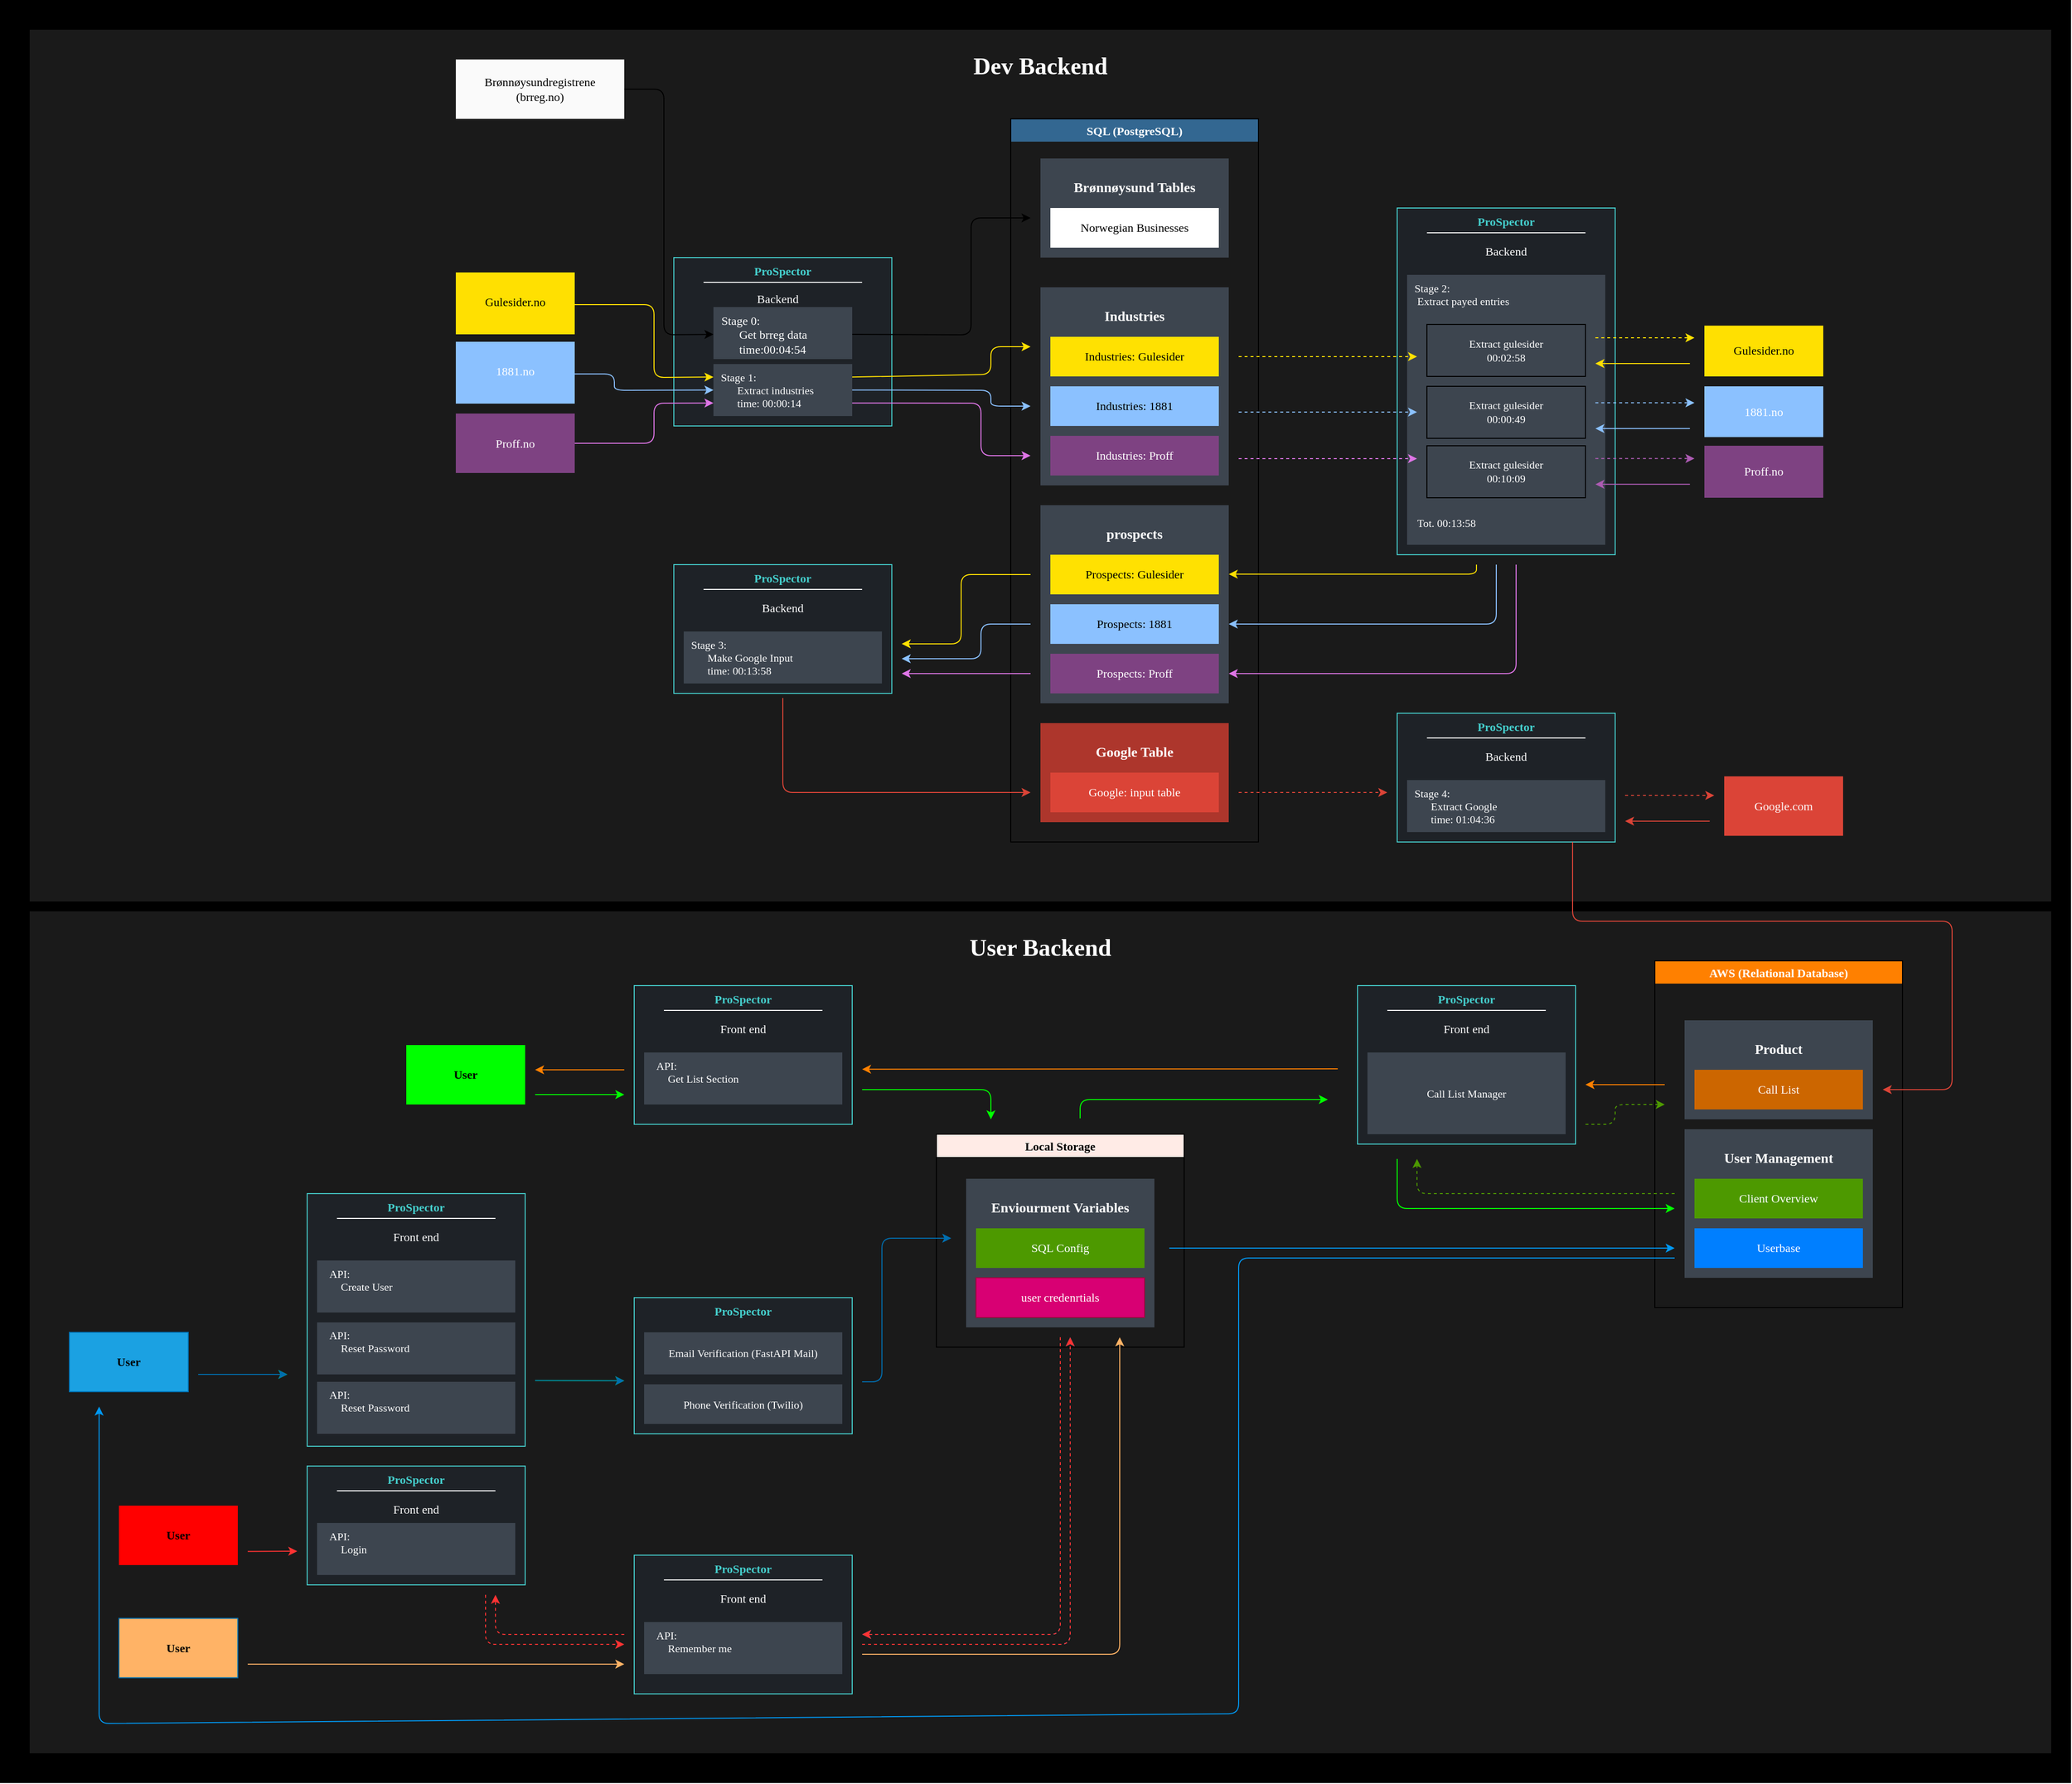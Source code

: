 <mxfile>
    <diagram id="fPVhCgUPwkcJ8RrVNHGj" name="Page-1">
        <mxGraphModel dx="3622" dy="1368" grid="1" gridSize="10" guides="1" tooltips="1" connect="1" arrows="1" fold="1" page="1" pageScale="1" pageWidth="850" pageHeight="1100" math="0" shadow="0">
            <root>
                <mxCell id="0"/>
                <mxCell id="1" parent="0"/>
                <mxCell id="554" value="" style="rounded=0;whiteSpace=wrap;html=1;fillColor=#000000;strokeColor=none;" vertex="1" parent="1">
                    <mxGeometry x="-340" y="1920" width="2090" height="1800" as="geometry"/>
                </mxCell>
                <mxCell id="461" value="&lt;h1&gt;&lt;span style=&quot;font-family: &amp;#34;verdana&amp;#34;&quot;&gt;User Backend&lt;/span&gt;&lt;/h1&gt;" style="rounded=0;whiteSpace=wrap;html=1;fillColor=#1A1A1A;fontColor=#ffffff;strokeColor=none;shadow=0;glass=0;sketch=0;verticalAlign=top;" parent="1" vertex="1">
                    <mxGeometry x="-310" y="2840" width="2040" height="850" as="geometry"/>
                </mxCell>
                <mxCell id="322" value="&lt;h1&gt;&lt;span style=&quot;font-family: &amp;#34;verdana&amp;#34;&quot;&gt;Dev Backend&lt;/span&gt;&lt;/h1&gt;" style="rounded=0;whiteSpace=wrap;html=1;fillColor=#1A1A1A;fontColor=#ffffff;strokeColor=none;shadow=0;glass=0;sketch=0;verticalAlign=top;" parent="1" vertex="1">
                    <mxGeometry x="-310" y="1950" width="2040" height="880" as="geometry"/>
                </mxCell>
                <mxCell id="317" value="&lt;font face=&quot;Verdana&quot;&gt;Gulesider.no&lt;/font&gt;" style="rounded=0;whiteSpace=wrap;html=1;fillColor=#FFE001;strokeColor=none;shadow=0;fontColor=#000000;" parent="1" vertex="1">
                    <mxGeometry x="120" y="2197.5" width="120" height="60" as="geometry"/>
                </mxCell>
                <mxCell id="318" value="&lt;span style=&quot;font-family: &amp;#34;verdana&amp;#34;&quot;&gt;1881.no&lt;br&gt;&lt;/span&gt;" style="rounded=0;whiteSpace=wrap;html=1;fillColor=#8BC1FF;strokeColor=none;shadow=0;fontColor=#ffffff;gradientColor=none;" parent="1" vertex="1">
                    <mxGeometry x="120" y="2267.5" width="120" height="60" as="geometry"/>
                </mxCell>
                <mxCell id="319" value="&lt;span style=&quot;font-family: &amp;#34;verdana&amp;#34;&quot;&gt;Proff.no&lt;/span&gt;" style="rounded=0;whiteSpace=wrap;html=1;fillColor=#7E4282;fontColor=#ffffff;strokeColor=none;shadow=0;" parent="1" vertex="1">
                    <mxGeometry x="120" y="2337.5" width="120" height="60" as="geometry"/>
                </mxCell>
                <mxCell id="320" value="&lt;span style=&quot;font-family: &amp;#34;verdana&amp;#34;&quot;&gt;Google.com&lt;/span&gt;" style="rounded=0;whiteSpace=wrap;html=1;fillColor=#DB4437;fontColor=#ffffff;strokeColor=none;shadow=0;glass=0;sketch=0;" parent="1" vertex="1">
                    <mxGeometry x="1400" y="2703.75" width="120" height="60" as="geometry"/>
                </mxCell>
                <mxCell id="321" value="&lt;font face=&quot;verdana&quot; color=&quot;#000000&quot;&gt;Brønnøysundregistrene&lt;br&gt;(brreg.no)&lt;br&gt;&lt;/font&gt;" style="rounded=0;whiteSpace=wrap;html=1;fillColor=#FAFAFA;fontColor=#ffffff;strokeColor=none;shadow=0;" parent="1" vertex="1">
                    <mxGeometry x="120" y="1980" width="170" height="60" as="geometry"/>
                </mxCell>
                <mxCell id="323" value="&lt;font color=&quot;#45cecc&quot; face=&quot;Verdana&quot;&gt;&lt;b&gt;ProSpector&lt;/b&gt;&lt;/font&gt;" style="rounded=0;whiteSpace=wrap;html=1;fillColor=#1e2227;fontColor=#ffffff;strokeColor=#45CECC;shadow=0;verticalAlign=top;" parent="1" vertex="1">
                    <mxGeometry x="340" y="2180" width="220" height="170" as="geometry"/>
                </mxCell>
                <mxCell id="324" value="SQL (PostgreSQL)" style="swimlane;rounded=0;shadow=0;glass=0;sketch=0;fontFamily=Verdana;fontColor=#FFFFFF;strokeColor=default;fillColor=#336791;gradientColor=none;gradientDirection=east;startSize=23;swimlaneFillColor=none;swimlaneLine=0;" parent="1" vertex="1">
                    <mxGeometry x="680" y="2040" width="250" height="730" as="geometry">
                        <mxRectangle x="560" y="70" width="150" height="23" as="alternateBounds"/>
                    </mxGeometry>
                </mxCell>
                <mxCell id="337" value="&lt;h3&gt;&lt;b&gt;&lt;font face=&quot;Verdana&quot; color=&quot;#ffffff&quot;&gt;Brønnøysund Tables&lt;/font&gt;&lt;/b&gt;&lt;/h3&gt;" style="rounded=0;whiteSpace=wrap;html=1;fillColor=#3D454F;strokeColor=none;shadow=0;fontColor=#000000;verticalAlign=top;" parent="324" vertex="1">
                    <mxGeometry x="30" y="40" width="190" height="100" as="geometry"/>
                </mxCell>
                <mxCell id="338" value="&lt;font face=&quot;verdana&quot;&gt;Norwegian Businesses&lt;/font&gt;" style="rounded=0;whiteSpace=wrap;html=1;fillColor=#FFFFFF;strokeColor=none;shadow=0;fontColor=#000000;horizontal=1;verticalAlign=middle;" parent="324" vertex="1">
                    <mxGeometry x="40" y="90" width="170" height="40" as="geometry"/>
                </mxCell>
                <mxCell id="380" value="&lt;h3&gt;&lt;b&gt;&lt;font face=&quot;Verdana&quot; color=&quot;#ffffff&quot;&gt;Industries&lt;/font&gt;&lt;/b&gt;&lt;/h3&gt;" style="rounded=0;whiteSpace=wrap;html=1;fillColor=#3D454F;strokeColor=none;shadow=0;fontColor=#000000;verticalAlign=top;" parent="324" vertex="1">
                    <mxGeometry x="30" y="170" width="190" height="200" as="geometry"/>
                </mxCell>
                <mxCell id="382" value="&lt;span style=&quot;font-family: &amp;#34;verdana&amp;#34;&quot;&gt;Industries:&amp;nbsp;&lt;/span&gt;&lt;span style=&quot;font-family: &amp;#34;verdana&amp;#34;&quot;&gt;Gulesider&lt;/span&gt;" style="rounded=0;whiteSpace=wrap;html=1;fillColor=#FFE101;strokeColor=none;shadow=0;fontColor=#000000;horizontal=1;verticalAlign=middle;" parent="324" vertex="1">
                    <mxGeometry x="40" y="220" width="170" height="40" as="geometry"/>
                </mxCell>
                <mxCell id="383" value="&lt;font color=&quot;#000000&quot;&gt;&lt;span style=&quot;font-family: &amp;#34;verdana&amp;#34;&quot;&gt;Industries:&amp;nbsp;&lt;/span&gt;&lt;font face=&quot;verdana&quot;&gt;1881&lt;/font&gt;&lt;/font&gt;" style="rounded=0;whiteSpace=wrap;html=1;fillColor=#8BC1FF;strokeColor=none;shadow=0;fontColor=#FFFFFF;horizontal=1;verticalAlign=middle;" parent="324" vertex="1">
                    <mxGeometry x="40" y="270" width="170" height="40" as="geometry"/>
                </mxCell>
                <mxCell id="384" value="&lt;span style=&quot;font-family: &amp;quot;verdana&amp;quot;&quot;&gt;Industries:&amp;nbsp;&lt;/span&gt;&lt;font face=&quot;verdana&quot;&gt;Proff&lt;/font&gt;" style="rounded=0;whiteSpace=wrap;html=1;fillColor=#7E4282;strokeColor=none;shadow=0;fontColor=#FFFFFF;horizontal=1;verticalAlign=middle;gradientColor=none;" parent="324" vertex="1">
                    <mxGeometry x="40" y="320" width="170" height="40" as="geometry"/>
                </mxCell>
                <mxCell id="385" value="&lt;h3&gt;&lt;font color=&quot;#ffffff&quot; face=&quot;Verdana&quot;&gt;prospects&lt;/font&gt;&lt;/h3&gt;" style="rounded=0;whiteSpace=wrap;html=1;fillColor=#3D454F;strokeColor=none;shadow=0;fontColor=#000000;verticalAlign=top;" parent="324" vertex="1">
                    <mxGeometry x="30" y="390" width="190" height="200" as="geometry"/>
                </mxCell>
                <mxCell id="386" value="&lt;span style=&quot;font-family: &amp;#34;verdana&amp;#34;&quot;&gt;Prospects: Gulesider&lt;/span&gt;" style="rounded=0;whiteSpace=wrap;html=1;fillColor=#FFE101;strokeColor=none;shadow=0;fontColor=#000000;horizontal=1;verticalAlign=middle;" parent="324" vertex="1">
                    <mxGeometry x="40" y="440" width="170" height="40" as="geometry"/>
                </mxCell>
                <mxCell id="387" value="&lt;span style=&quot;color: rgb(0 , 0 , 0) ; font-family: &amp;#34;verdana&amp;#34;&quot;&gt;Prospects: 1881&lt;/span&gt;" style="rounded=0;whiteSpace=wrap;html=1;fillColor=#8BC1FF;strokeColor=none;shadow=0;fontColor=#FFFFFF;horizontal=1;verticalAlign=middle;" parent="324" vertex="1">
                    <mxGeometry x="40" y="490" width="170" height="40" as="geometry"/>
                </mxCell>
                <mxCell id="388" value="&lt;span style=&quot;font-family: &amp;#34;verdana&amp;#34;&quot;&gt;Prospects: Proff&lt;/span&gt;" style="rounded=0;whiteSpace=wrap;html=1;fillColor=#7E4282;strokeColor=none;shadow=0;fontColor=#FFFFFF;horizontal=1;verticalAlign=middle;gradientColor=none;" parent="324" vertex="1">
                    <mxGeometry x="40" y="540" width="170" height="40" as="geometry"/>
                </mxCell>
                <mxCell id="402" value="&lt;h3&gt;&lt;b&gt;&lt;font face=&quot;Verdana&quot; color=&quot;#ffffff&quot;&gt;Google Table&lt;/font&gt;&lt;/b&gt;&lt;/h3&gt;" style="rounded=0;whiteSpace=wrap;html=1;fillColor=#AD362C;strokeColor=none;shadow=0;fontColor=#000000;verticalAlign=top;" parent="324" vertex="1">
                    <mxGeometry x="30" y="610" width="190" height="100" as="geometry"/>
                </mxCell>
                <mxCell id="404" value="&lt;font face=&quot;verdana&quot;&gt;Google: input table&lt;/font&gt;" style="rounded=0;whiteSpace=wrap;html=1;fillColor=#DB4437;strokeColor=none;shadow=0;fontColor=#FFFFFF;horizontal=1;verticalAlign=middle;" parent="324" vertex="1">
                    <mxGeometry x="40" y="660" width="170" height="40" as="geometry"/>
                </mxCell>
                <mxCell id="407" value="" style="edgeStyle=elbowEdgeStyle;elbow=horizontal;endArrow=classic;html=1;labelBorderColor=default;fontFamily=Verdana;fontSize=12;fontColor=#FFFFFF;strokeColor=#FFE001;" parent="324" edge="1">
                    <mxGeometry width="50" height="50" relative="1" as="geometry">
                        <mxPoint x="20" y="460" as="sourcePoint"/>
                        <mxPoint x="-110" y="530" as="targetPoint"/>
                        <Array as="points">
                            <mxPoint x="-50" y="530"/>
                            <mxPoint x="130" y="450"/>
                            <mxPoint x="100" y="510"/>
                        </Array>
                    </mxGeometry>
                </mxCell>
                <mxCell id="339" style="edgeStyle=none;html=1;fontFamily=Verdana;fontColor=#45CECC;strokeColor=#DB4437;" parent="1" edge="1">
                    <mxGeometry relative="1" as="geometry">
                        <mxPoint x="450" y="2640" as="sourcePoint"/>
                        <mxPoint x="700" y="2720" as="targetPoint"/>
                        <Array as="points">
                            <mxPoint x="450" y="2620"/>
                            <mxPoint x="450" y="2720"/>
                        </Array>
                    </mxGeometry>
                </mxCell>
                <mxCell id="341" value="&lt;font face=&quot;Verdana&quot;&gt;Backend&lt;/font&gt;" style="rounded=0;whiteSpace=wrap;html=1;fillColor=#1e2227;fontColor=#ffffff;strokeColor=none;shadow=0;verticalAlign=top;" parent="1" vertex="1">
                    <mxGeometry x="410" y="2207.5" width="70" height="30" as="geometry"/>
                </mxCell>
                <mxCell id="342" value="" style="rounded=0;whiteSpace=wrap;html=1;fillColor=#1e2227;fontColor=#ffffff;strokeColor=#FFFFFF;shadow=0;verticalAlign=top;" parent="1" vertex="1">
                    <mxGeometry x="350" y="2440" width="200" as="geometry"/>
                </mxCell>
                <mxCell id="343" value="" style="line;strokeWidth=1;html=1;rounded=0;shadow=0;glass=0;labelBackgroundColor=#CCE5FF;labelBorderColor=default;sketch=0;fontFamily=Verdana;fontColor=#FFFFFF;fillColor=#45CECC;gradientColor=none;gradientDirection=east;strokeColor=#FFFFFF;spacingTop=7;" parent="1" vertex="1">
                    <mxGeometry x="370" y="2200" width="160" height="10" as="geometry"/>
                </mxCell>
                <mxCell id="344" value="&lt;font face=&quot;Verdana&quot; style=&quot;font-size: 11px&quot;&gt;&amp;nbsp; Stage 1: &lt;br&gt;&lt;span style=&quot;white-space: pre&quot;&gt;&#9;&lt;/span&gt;Extract industries&lt;br&gt;&lt;span style=&quot;white-space: pre&quot;&gt;&#9;&lt;/span&gt;time: 00:00:14&lt;br&gt;&lt;/font&gt;" style="rounded=0;whiteSpace=wrap;html=1;fillColor=#3D454F;fontColor=#ffffff;strokeColor=none;shadow=0;verticalAlign=top;align=left;fontSize=11;" parent="1" vertex="1">
                    <mxGeometry x="380" y="2287.5" width="140" height="52.5" as="geometry"/>
                </mxCell>
                <mxCell id="345" style="edgeStyle=none;html=1;fontFamily=Verdana;fontColor=#45CECC;strokeColor=#FFE001;entryX=0;entryY=0.25;entryDx=0;entryDy=0;exitX=1;exitY=0.5;exitDx=0;exitDy=0;" parent="1" source="317" target="344" edge="1">
                    <mxGeometry relative="1" as="geometry">
                        <Array as="points">
                            <mxPoint x="320" y="2227.5"/>
                            <mxPoint x="320" y="2301"/>
                        </Array>
                        <mxPoint x="260" y="2206.5" as="sourcePoint"/>
                        <mxPoint x="370" y="2307.5" as="targetPoint"/>
                    </mxGeometry>
                </mxCell>
                <mxCell id="346" style="edgeStyle=none;html=1;fontFamily=Verdana;fontColor=#45CECC;strokeColor=#FFE001;exitX=1;exitY=0.25;exitDx=0;exitDy=0;" parent="1" source="344" edge="1">
                    <mxGeometry relative="1" as="geometry">
                        <mxPoint x="571.1" y="2169.64" as="sourcePoint"/>
                        <mxPoint x="700" y="2270" as="targetPoint"/>
                        <Array as="points">
                            <mxPoint x="660" y="2298"/>
                            <mxPoint x="660" y="2270"/>
                        </Array>
                    </mxGeometry>
                </mxCell>
                <mxCell id="347" style="edgeStyle=none;html=1;fontFamily=Verdana;fontColor=#45CECC;strokeColor=#DE75E6;exitX=1;exitY=0.75;exitDx=0;exitDy=0;" parent="1" source="344" edge="1">
                    <mxGeometry relative="1" as="geometry">
                        <mxPoint x="560" y="2220" as="sourcePoint"/>
                        <mxPoint x="700" y="2380" as="targetPoint"/>
                        <Array as="points">
                            <mxPoint x="650" y="2327"/>
                            <mxPoint x="650" y="2380"/>
                        </Array>
                    </mxGeometry>
                </mxCell>
                <mxCell id="348" style="edgeStyle=none;html=1;fontFamily=Verdana;fontColor=#45CECC;strokeColor=#8BC1FF;exitX=1;exitY=0.5;exitDx=0;exitDy=0;" parent="1" source="344" edge="1">
                    <mxGeometry relative="1" as="geometry">
                        <mxPoint x="560.0" y="2210" as="sourcePoint"/>
                        <mxPoint x="700" y="2330" as="targetPoint"/>
                        <Array as="points">
                            <mxPoint x="660" y="2314"/>
                            <mxPoint x="660" y="2330"/>
                        </Array>
                    </mxGeometry>
                </mxCell>
                <mxCell id="349" style="edgeStyle=none;html=1;fontFamily=Verdana;fontColor=#45CECC;strokeColor=#8BC1FF;entryX=0;entryY=0.5;entryDx=0;entryDy=0;exitX=1;exitY=0.5;exitDx=0;exitDy=0;" parent="1" source="318" target="344" edge="1">
                    <mxGeometry relative="1" as="geometry">
                        <Array as="points">
                            <mxPoint x="280" y="2297.5"/>
                            <mxPoint x="280" y="2314"/>
                        </Array>
                        <mxPoint x="240" y="2412.5" as="sourcePoint"/>
                        <mxPoint x="360" y="2307.5" as="targetPoint"/>
                    </mxGeometry>
                </mxCell>
                <mxCell id="350" style="edgeStyle=none;html=1;entryX=0;entryY=0.75;entryDx=0;entryDy=0;fontFamily=Verdana;fontColor=#45CECC;strokeColor=#DE75E6;exitX=1;exitY=0.5;exitDx=0;exitDy=0;" parent="1" source="319" target="344" edge="1">
                    <mxGeometry relative="1" as="geometry">
                        <Array as="points">
                            <mxPoint x="320" y="2367.5"/>
                            <mxPoint x="320" y="2327"/>
                        </Array>
                        <mxPoint x="240" y="2477.5" as="sourcePoint"/>
                        <mxPoint x="337.14" y="2378.68" as="targetPoint"/>
                    </mxGeometry>
                </mxCell>
                <mxCell id="351" value="&lt;font color=&quot;#45cecc&quot; face=&quot;Verdana&quot;&gt;&lt;b&gt;ProSpector&lt;/b&gt;&lt;/font&gt;" style="rounded=0;whiteSpace=wrap;html=1;fillColor=#1e2227;fontColor=#ffffff;strokeColor=#45CECC;shadow=0;verticalAlign=top;" parent="1" vertex="1">
                    <mxGeometry x="1070" y="2130" width="220" height="350" as="geometry"/>
                </mxCell>
                <mxCell id="352" value="&lt;font face=&quot;Verdana&quot;&gt;Backend&lt;/font&gt;" style="rounded=0;whiteSpace=wrap;html=1;fillColor=#1e2227;fontColor=#ffffff;strokeColor=none;shadow=0;verticalAlign=top;" parent="1" vertex="1">
                    <mxGeometry x="1080" y="2160" width="200" height="80" as="geometry"/>
                </mxCell>
                <mxCell id="353" value="" style="rounded=0;whiteSpace=wrap;html=1;fillColor=#1e2227;fontColor=#ffffff;strokeColor=#FFFFFF;shadow=0;verticalAlign=top;" parent="1" vertex="1">
                    <mxGeometry x="1080" y="2440" width="200" as="geometry"/>
                </mxCell>
                <mxCell id="354" value="&lt;font face=&quot;Verdana&quot;&gt;&amp;nbsp; Stage 2: &lt;br&gt;&amp;nbsp; &amp;nbsp;Extract payed entries&lt;br&gt;&lt;br&gt;&lt;br&gt;&lt;br&gt;&lt;br&gt;&lt;br&gt;&lt;br&gt;&lt;br&gt;&lt;br&gt;&lt;br&gt;&lt;br&gt;&lt;br&gt;&lt;br&gt;&lt;br&gt;&lt;br&gt;&lt;br&gt;&lt;br&gt;&amp;nbsp; &amp;nbsp;Tot. 00:13:58&lt;br&gt;&lt;/font&gt;" style="rounded=0;whiteSpace=wrap;html=1;fillColor=#3D454F;fontColor=#ffffff;strokeColor=none;shadow=0;verticalAlign=top;align=left;fontSize=11;" parent="1" vertex="1">
                    <mxGeometry x="1080" y="2197.5" width="200" height="272.5" as="geometry"/>
                </mxCell>
                <mxCell id="355" style="edgeStyle=none;html=1;entryX=0;entryY=0.5;entryDx=0;entryDy=0;fontFamily=Verdana;fontColor=#45CECC;strokeColor=default;" parent="1" edge="1">
                    <mxGeometry relative="1" as="geometry">
                        <Array as="points">
                            <mxPoint x="330" y="2010"/>
                            <mxPoint x="330" y="2258"/>
                        </Array>
                        <mxPoint x="290" y="2010" as="sourcePoint"/>
                        <mxPoint x="380" y="2257.5" as="targetPoint"/>
                    </mxGeometry>
                </mxCell>
                <mxCell id="356" style="edgeStyle=none;html=1;fontFamily=Verdana;fontColor=#45CECC;strokeColor=default;exitX=1;exitY=0.5;exitDx=0;exitDy=0;" parent="1" edge="1">
                    <mxGeometry relative="1" as="geometry">
                        <mxPoint x="700.0" y="2140" as="targetPoint"/>
                        <Array as="points">
                            <mxPoint x="640" y="2258"/>
                            <mxPoint x="640" y="2140"/>
                        </Array>
                        <mxPoint x="520" y="2257.5" as="sourcePoint"/>
                    </mxGeometry>
                </mxCell>
                <mxCell id="357" value="" style="line;strokeWidth=1;html=1;rounded=0;shadow=0;glass=0;labelBackgroundColor=#CCE5FF;labelBorderColor=default;sketch=0;fontFamily=Verdana;fontColor=#FFFFFF;fillColor=#45CECC;gradientColor=none;gradientDirection=east;strokeColor=#FFFFFF;spacingTop=7;" parent="1" vertex="1">
                    <mxGeometry x="1100" y="2150" width="160" height="10" as="geometry"/>
                </mxCell>
                <mxCell id="358" style="edgeStyle=none;html=1;labelBorderColor=default;fontFamily=Verdana;fontSize=11;fontColor=#FFFFFF;strokeColor=#FFE001;dashed=1;" parent="1" edge="1">
                    <mxGeometry relative="1" as="geometry">
                        <mxPoint x="910" y="2280" as="sourcePoint"/>
                        <Array as="points"/>
                        <mxPoint x="1090" y="2280" as="targetPoint"/>
                    </mxGeometry>
                </mxCell>
                <mxCell id="359" style="edgeStyle=none;html=1;labelBorderColor=default;fontFamily=Verdana;fontSize=11;fontColor=#FFFFFF;strokeColor=#8BC1FF;dashed=1;" parent="1" edge="1">
                    <mxGeometry relative="1" as="geometry">
                        <mxPoint x="910" y="2336" as="sourcePoint"/>
                        <mxPoint x="1090" y="2336" as="targetPoint"/>
                        <Array as="points"/>
                    </mxGeometry>
                </mxCell>
                <mxCell id="360" style="edgeStyle=none;html=1;labelBorderColor=default;fontFamily=Verdana;fontSize=11;fontColor=#FFFFFF;strokeColor=#DE75E6;dashed=1;" parent="1" edge="1">
                    <mxGeometry relative="1" as="geometry">
                        <mxPoint x="910" y="2383" as="sourcePoint"/>
                        <mxPoint x="1090" y="2383" as="targetPoint"/>
                        <Array as="points">
                            <mxPoint x="1020" y="2383"/>
                        </Array>
                    </mxGeometry>
                </mxCell>
                <mxCell id="362" style="edgeStyle=none;html=1;labelBorderColor=default;fontFamily=Verdana;fontSize=11;fontColor=#FFFFFF;strokeColor=#FFE001;dashed=1;" parent="1" edge="1">
                    <mxGeometry relative="1" as="geometry">
                        <mxPoint x="1270" y="2261" as="sourcePoint"/>
                        <mxPoint x="1370" y="2261" as="targetPoint"/>
                        <Array as="points"/>
                    </mxGeometry>
                </mxCell>
                <mxCell id="363" value="&lt;font face=&quot;Verdana&quot; style=&quot;font-size: 11px&quot;&gt;Extract gulesider&lt;br&gt;00:02:58&lt;br&gt;&lt;/font&gt;" style="rounded=0;whiteSpace=wrap;html=1;fillColor=none;fontColor=#ffffff;strokeColor=default;shadow=0;verticalAlign=middle;align=center;fontSize=11;" parent="1" vertex="1">
                    <mxGeometry x="1100" y="2247.5" width="160" height="52.5" as="geometry"/>
                </mxCell>
                <mxCell id="366" value="&lt;font face=&quot;Verdana&quot; style=&quot;font-size: 11px&quot;&gt;Extract gulesider&lt;br&gt;00:10:09&lt;br&gt;&lt;/font&gt;" style="rounded=0;whiteSpace=wrap;html=1;fillColor=none;fontColor=#ffffff;strokeColor=default;shadow=0;verticalAlign=middle;align=center;fontSize=11;" parent="1" vertex="1">
                    <mxGeometry x="1100" y="2370" width="160" height="52.5" as="geometry"/>
                </mxCell>
                <mxCell id="367" value="&lt;font face=&quot;Verdana&quot; style=&quot;font-size: 11px&quot;&gt;Extract gulesider&lt;br&gt;00:00:49&lt;br&gt;&lt;/font&gt;" style="rounded=0;whiteSpace=wrap;html=1;fillColor=none;fontColor=#ffffff;strokeColor=default;shadow=0;verticalAlign=middle;align=center;fontSize=11;" parent="1" vertex="1">
                    <mxGeometry x="1100" y="2310" width="160" height="52.5" as="geometry"/>
                </mxCell>
                <mxCell id="368" value="&lt;font face=&quot;Verdana&quot;&gt;Gulesider.no&lt;/font&gt;" style="rounded=0;whiteSpace=wrap;html=1;fillColor=#FFE001;strokeColor=none;shadow=0;fontColor=#000000;" parent="1" vertex="1">
                    <mxGeometry x="120" y="2195" width="120" height="60" as="geometry"/>
                </mxCell>
                <mxCell id="369" value="&lt;span style=&quot;font-family: &amp;#34;verdana&amp;#34;&quot;&gt;1881.no&lt;br&gt;&lt;/span&gt;" style="rounded=0;whiteSpace=wrap;html=1;fillColor=#8BC1FF;strokeColor=none;shadow=0;fontColor=#ffffff;gradientColor=none;" parent="1" vertex="1">
                    <mxGeometry x="120" y="2265" width="120" height="60" as="geometry"/>
                </mxCell>
                <mxCell id="370" value="&lt;span style=&quot;font-family: &amp;#34;verdana&amp;#34;&quot;&gt;Proff.no&lt;/span&gt;" style="rounded=0;whiteSpace=wrap;html=1;fillColor=#7E4282;fontColor=#ffffff;strokeColor=none;shadow=0;" parent="1" vertex="1">
                    <mxGeometry x="1380" y="2370" width="120" height="52.5" as="geometry"/>
                </mxCell>
                <mxCell id="371" style="edgeStyle=none;html=1;labelBorderColor=default;fontFamily=Verdana;fontSize=11;fontColor=#FFFFFF;strokeColor=#FFE001;" parent="1" edge="1">
                    <mxGeometry relative="1" as="geometry">
                        <mxPoint x="1320" y="2287.0" as="sourcePoint"/>
                        <mxPoint x="1270" y="2287.0" as="targetPoint"/>
                        <Array as="points">
                            <mxPoint x="1370" y="2287"/>
                            <mxPoint x="1320" y="2287"/>
                        </Array>
                    </mxGeometry>
                </mxCell>
                <mxCell id="372" value="&lt;font face=&quot;Verdana&quot;&gt;Gulesider.no&lt;/font&gt;" style="rounded=0;whiteSpace=wrap;html=1;fillColor=#FFE001;strokeColor=none;shadow=0;fontColor=#000000;" parent="1" vertex="1">
                    <mxGeometry x="1380" y="2248.75" width="120" height="51.25" as="geometry"/>
                </mxCell>
                <mxCell id="373" value="&lt;span style=&quot;font-family: &amp;#34;verdana&amp;#34;&quot;&gt;1881.no&lt;br&gt;&lt;/span&gt;" style="rounded=0;whiteSpace=wrap;html=1;fillColor=#8BC1FF;strokeColor=none;shadow=0;fontColor=#ffffff;gradientColor=none;" parent="1" vertex="1">
                    <mxGeometry x="1380" y="2310" width="120" height="51.25" as="geometry"/>
                </mxCell>
                <mxCell id="374" style="edgeStyle=none;html=1;labelBorderColor=default;fontFamily=Verdana;fontSize=11;fontColor=#FFFFFF;strokeColor=#8BC1FF;dashed=1;" parent="1" edge="1">
                    <mxGeometry relative="1" as="geometry">
                        <mxPoint x="1270" y="2326.66" as="sourcePoint"/>
                        <mxPoint x="1370" y="2326.66" as="targetPoint"/>
                        <Array as="points"/>
                    </mxGeometry>
                </mxCell>
                <mxCell id="375" style="edgeStyle=none;html=1;labelBorderColor=default;fontFamily=Verdana;fontSize=11;fontColor=#FFFFFF;strokeColor=#8BC1FF;" parent="1" edge="1">
                    <mxGeometry relative="1" as="geometry">
                        <mxPoint x="1320" y="2352.66" as="sourcePoint"/>
                        <mxPoint x="1270" y="2352.66" as="targetPoint"/>
                        <Array as="points">
                            <mxPoint x="1370" y="2352.66"/>
                            <mxPoint x="1320" y="2352.66"/>
                        </Array>
                    </mxGeometry>
                </mxCell>
                <mxCell id="376" style="edgeStyle=none;html=1;labelBorderColor=default;fontFamily=Verdana;fontSize=11;fontColor=#FFFFFF;strokeColor=#AD5BB3;dashed=1;" parent="1" edge="1">
                    <mxGeometry relative="1" as="geometry">
                        <mxPoint x="1270" y="2382.91" as="sourcePoint"/>
                        <mxPoint x="1370" y="2382.91" as="targetPoint"/>
                        <Array as="points"/>
                    </mxGeometry>
                </mxCell>
                <mxCell id="377" style="edgeStyle=none;html=1;labelBorderColor=default;fontFamily=Verdana;fontSize=11;fontColor=#FFFFFF;strokeColor=#AD5BB3;" parent="1" edge="1">
                    <mxGeometry relative="1" as="geometry">
                        <mxPoint x="1320" y="2408.91" as="sourcePoint"/>
                        <mxPoint x="1270" y="2408.91" as="targetPoint"/>
                        <Array as="points">
                            <mxPoint x="1370" y="2408.91"/>
                            <mxPoint x="1320" y="2408.91"/>
                        </Array>
                    </mxGeometry>
                </mxCell>
                <mxCell id="378" value="&lt;font face=&quot;Verdana&quot; style=&quot;font-size: 12px&quot;&gt;&lt;span style=&quot;font-size: 12px&quot;&gt;&amp;nbsp; Stage 0: &lt;/span&gt;&lt;br&gt;&lt;span style=&quot;font-size: 11px&quot;&gt;&#9;&lt;/span&gt;&lt;span style=&quot;font-size: 12px&quot;&gt;&lt;span style=&quot;white-space: pre&quot;&gt;&#9;&lt;/span&gt;Get brreg data&lt;/span&gt;&lt;br&gt;&#9;&lt;font style=&quot;font-size: 12px&quot;&gt;&lt;span style=&quot;white-space: pre&quot;&gt;&#9;&lt;/span&gt;time:00:04:54&lt;/font&gt;&lt;/font&gt;&lt;font face=&quot;Verdana&quot; style=&quot;font-size: 12px&quot;&gt;&lt;font style=&quot;font-size: 12px&quot;&gt;&lt;br&gt;&lt;/font&gt;&lt;span style=&quot;font-size: 13px&quot;&gt;&amp;nbsp;&lt;/span&gt;&lt;br&gt;&lt;/font&gt;" style="rounded=0;whiteSpace=wrap;html=1;fillColor=#3D454F;fontColor=#ffffff;strokeColor=none;shadow=0;verticalAlign=top;align=left;fontSize=11;" parent="1" vertex="1">
                    <mxGeometry x="380" y="2230" width="140" height="52.5" as="geometry"/>
                </mxCell>
                <mxCell id="389" value="" style="edgeStyle=elbowEdgeStyle;elbow=horizontal;endArrow=classic;html=1;labelBorderColor=default;fontFamily=Verdana;fontSize=12;fontColor=#FFFFFF;strokeColor=#FFE001;" parent="1" edge="1">
                    <mxGeometry width="50" height="50" relative="1" as="geometry">
                        <mxPoint x="1150" y="2490" as="sourcePoint"/>
                        <mxPoint x="900" y="2499.65" as="targetPoint"/>
                        <Array as="points">
                            <mxPoint x="1150" y="2419.65"/>
                            <mxPoint x="1140" y="2419.65"/>
                            <mxPoint x="1110" y="2479.65"/>
                        </Array>
                    </mxGeometry>
                </mxCell>
                <mxCell id="391" value="" style="edgeStyle=elbowEdgeStyle;elbow=horizontal;endArrow=classic;html=1;labelBorderColor=default;fontFamily=Verdana;fontSize=12;fontColor=#FFFFFF;strokeColor=#DE75E6;" parent="1" edge="1">
                    <mxGeometry width="50" height="50" relative="1" as="geometry">
                        <mxPoint x="1190" y="2490" as="sourcePoint"/>
                        <mxPoint x="900.0" y="2600" as="targetPoint"/>
                        <Array as="points">
                            <mxPoint x="1190" y="2419.65"/>
                            <mxPoint x="1180" y="2409.65"/>
                            <mxPoint x="1190" y="2549.65"/>
                        </Array>
                    </mxGeometry>
                </mxCell>
                <mxCell id="392" value="" style="edgeStyle=elbowEdgeStyle;elbow=horizontal;endArrow=classic;html=1;labelBorderColor=default;fontFamily=Verdana;fontSize=12;fontColor=#FFFFFF;strokeColor=#8BC1FF;fillColor=#1ba1e2;" parent="1" edge="1">
                    <mxGeometry width="50" height="50" relative="1" as="geometry">
                        <mxPoint x="1170" y="2490" as="sourcePoint"/>
                        <mxPoint x="900.0" y="2550" as="targetPoint"/>
                        <Array as="points">
                            <mxPoint x="1170" y="2419.65"/>
                            <mxPoint x="1160" y="2429.65"/>
                            <mxPoint x="1150" y="2539.65"/>
                        </Array>
                    </mxGeometry>
                </mxCell>
                <mxCell id="394" value="&lt;font color=&quot;#45cecc&quot; face=&quot;Verdana&quot;&gt;&lt;b&gt;ProSpector&lt;/b&gt;&lt;/font&gt;" style="rounded=0;whiteSpace=wrap;html=1;fillColor=#1e2227;fontColor=#ffffff;strokeColor=#45CECC;shadow=0;verticalAlign=top;" parent="1" vertex="1">
                    <mxGeometry x="340" y="2490" width="220" height="130" as="geometry"/>
                </mxCell>
                <mxCell id="395" value="&lt;font face=&quot;Verdana&quot;&gt;Backend&lt;/font&gt;" style="rounded=0;whiteSpace=wrap;html=1;fillColor=#1e2227;fontColor=#ffffff;strokeColor=none;shadow=0;verticalAlign=top;" parent="1" vertex="1">
                    <mxGeometry x="350" y="2520" width="200" height="80" as="geometry"/>
                </mxCell>
                <mxCell id="396" value="" style="rounded=0;whiteSpace=wrap;html=1;fillColor=#1e2227;fontColor=#ffffff;strokeColor=#FFFFFF;shadow=0;verticalAlign=top;" parent="1" vertex="1">
                    <mxGeometry x="350" y="2730" width="200" as="geometry"/>
                </mxCell>
                <mxCell id="397" value="&lt;font face=&quot;Verdana&quot;&gt;&amp;nbsp; Stage 3: &lt;br&gt;&amp;nbsp; &amp;nbsp;&lt;span style=&quot;white-space: pre&quot;&gt;&#9;&lt;/span&gt;Make Google Input&lt;br&gt;&lt;/font&gt;&lt;span style=&quot;font-family: &amp;#34;verdana&amp;#34;&quot;&gt;&lt;span style=&quot;white-space: pre&quot;&gt;&#9;&lt;/span&gt;time: 00:13:58&lt;/span&gt;&lt;font face=&quot;Verdana&quot;&gt;&lt;br&gt;&lt;/font&gt;" style="rounded=0;whiteSpace=wrap;html=1;fillColor=#3D454F;fontColor=#ffffff;strokeColor=none;shadow=0;verticalAlign=top;align=left;fontSize=11;" parent="1" vertex="1">
                    <mxGeometry x="350" y="2557.5" width="200" height="52.5" as="geometry"/>
                </mxCell>
                <mxCell id="398" value="" style="line;strokeWidth=1;html=1;rounded=0;shadow=0;glass=0;labelBackgroundColor=#CCE5FF;labelBorderColor=default;sketch=0;fontFamily=Verdana;fontColor=#FFFFFF;fillColor=#45CECC;gradientColor=none;gradientDirection=east;strokeColor=#FFFFFF;spacingTop=7;" parent="1" vertex="1">
                    <mxGeometry x="370" y="2510" width="160" height="10" as="geometry"/>
                </mxCell>
                <mxCell id="408" value="" style="edgeStyle=elbowEdgeStyle;elbow=horizontal;endArrow=classic;html=1;labelBorderColor=default;fontFamily=Verdana;fontSize=12;fontColor=#FFFFFF;strokeColor=#8BC1FF;" parent="1" edge="1">
                    <mxGeometry width="50" height="50" relative="1" as="geometry">
                        <mxPoint x="700" y="2550" as="sourcePoint"/>
                        <mxPoint x="570" y="2585" as="targetPoint"/>
                        <Array as="points">
                            <mxPoint x="650" y="2550"/>
                            <mxPoint x="810" y="2505"/>
                            <mxPoint x="780" y="2565"/>
                        </Array>
                    </mxGeometry>
                </mxCell>
                <mxCell id="409" value="" style="edgeStyle=elbowEdgeStyle;elbow=horizontal;endArrow=classic;html=1;labelBorderColor=default;fontFamily=Verdana;fontSize=12;fontColor=#FFFFFF;strokeColor=#DE75E6;" parent="1" edge="1">
                    <mxGeometry width="50" height="50" relative="1" as="geometry">
                        <mxPoint x="700" y="2600" as="sourcePoint"/>
                        <mxPoint x="570" y="2600" as="targetPoint"/>
                        <Array as="points">
                            <mxPoint x="650" y="2565"/>
                            <mxPoint x="810" y="2520"/>
                            <mxPoint x="780" y="2580"/>
                        </Array>
                    </mxGeometry>
                </mxCell>
                <mxCell id="410" value="&lt;font color=&quot;#45cecc&quot; face=&quot;Verdana&quot;&gt;&lt;b&gt;ProSpector&lt;/b&gt;&lt;/font&gt;" style="rounded=0;whiteSpace=wrap;html=1;fillColor=#1e2227;fontColor=#ffffff;strokeColor=#45CECC;shadow=0;verticalAlign=top;" parent="1" vertex="1">
                    <mxGeometry x="1070" y="2640" width="220" height="130" as="geometry"/>
                </mxCell>
                <mxCell id="411" value="&lt;font face=&quot;Verdana&quot;&gt;Backend&lt;/font&gt;" style="rounded=0;whiteSpace=wrap;html=1;fillColor=#1e2227;fontColor=#ffffff;strokeColor=none;shadow=0;verticalAlign=top;" parent="1" vertex="1">
                    <mxGeometry x="1080" y="2670" width="200" height="80" as="geometry"/>
                </mxCell>
                <mxCell id="412" value="&lt;font face=&quot;Verdana&quot;&gt;&amp;nbsp; Stage 4: &lt;br&gt;&amp;nbsp; &amp;nbsp;&lt;span style=&quot;white-space: pre&quot;&gt;&#9;&lt;/span&gt;Extract Google&lt;br&gt;&lt;/font&gt;&lt;span style=&quot;font-family: &amp;#34;verdana&amp;#34;&quot;&gt;&lt;span style=&quot;white-space: pre&quot;&gt;&#9;&lt;/span&gt;time: 01:04:36&lt;/span&gt;&lt;font face=&quot;Verdana&quot;&gt;&lt;br&gt;&lt;br&gt;&lt;br&gt;&lt;br&gt;&lt;br&gt;&lt;br&gt;&lt;br&gt;&lt;br&gt;&lt;br&gt;&lt;br&gt;&lt;br&gt;&lt;br&gt;&lt;br&gt;&lt;br&gt;&lt;br&gt;&lt;br&gt;&lt;br&gt;&lt;br&gt;&lt;/font&gt;" style="rounded=0;whiteSpace=wrap;html=1;fillColor=#3D454F;fontColor=#ffffff;strokeColor=none;shadow=0;verticalAlign=top;align=left;fontSize=11;" parent="1" vertex="1">
                    <mxGeometry x="1080" y="2707.5" width="200" height="52.5" as="geometry"/>
                </mxCell>
                <mxCell id="413" value="" style="line;strokeWidth=1;html=1;rounded=0;shadow=0;glass=0;labelBackgroundColor=#CCE5FF;labelBorderColor=default;sketch=0;fontFamily=Verdana;fontColor=#FFFFFF;fillColor=#45CECC;gradientColor=none;gradientDirection=east;strokeColor=#FFFFFF;spacingTop=7;" parent="1" vertex="1">
                    <mxGeometry x="1100" y="2660" width="160" height="10" as="geometry"/>
                </mxCell>
                <mxCell id="414" style="edgeStyle=none;html=1;labelBorderColor=default;fontFamily=Verdana;fontSize=11;fontColor=#FFFFFF;strokeColor=#DB4437;dashed=1;" parent="1" edge="1">
                    <mxGeometry relative="1" as="geometry">
                        <mxPoint x="910" y="2720" as="sourcePoint"/>
                        <mxPoint x="1060" y="2720" as="targetPoint"/>
                        <Array as="points">
                            <mxPoint x="1020" y="2720"/>
                        </Array>
                    </mxGeometry>
                </mxCell>
                <mxCell id="416" value="AWS (Relational Database)" style="swimlane;rounded=0;shadow=0;glass=0;sketch=0;fontFamily=Verdana;fontColor=#FFFFFF;strokeColor=default;fillColor=#FF8000;gradientColor=none;gradientDirection=east;startSize=23;swimlaneFillColor=none;swimlaneLine=0;" parent="1" vertex="1">
                    <mxGeometry x="1330" y="2890" width="250" height="350" as="geometry">
                        <mxRectangle x="560" y="70" width="150" height="23" as="alternateBounds"/>
                    </mxGeometry>
                </mxCell>
                <mxCell id="417" value="&lt;h3&gt;&lt;b&gt;&lt;font face=&quot;Verdana&quot; color=&quot;#ffffff&quot;&gt;Product&lt;/font&gt;&lt;/b&gt;&lt;/h3&gt;" style="rounded=0;whiteSpace=wrap;html=1;fillColor=#3D454F;strokeColor=none;shadow=0;fontColor=#ffffff;verticalAlign=top;" parent="416" vertex="1">
                    <mxGeometry x="30" y="60" width="190" height="100" as="geometry"/>
                </mxCell>
                <mxCell id="418" value="&lt;font face=&quot;verdana&quot; color=&quot;#ffffff&quot;&gt;Call List&lt;/font&gt;" style="rounded=0;whiteSpace=wrap;html=1;fillColor=#CC6600;strokeColor=none;shadow=0;fontColor=#000000;horizontal=1;verticalAlign=middle;" parent="416" vertex="1">
                    <mxGeometry x="40" y="110" width="170" height="40" as="geometry"/>
                </mxCell>
                <mxCell id="419" value="&lt;h3&gt;&lt;b&gt;&lt;font face=&quot;Verdana&quot; color=&quot;#ffffff&quot;&gt;User Management&lt;/font&gt;&lt;/b&gt;&lt;/h3&gt;" style="rounded=0;whiteSpace=wrap;html=1;fillColor=#3D454F;strokeColor=none;shadow=0;fontColor=#000000;verticalAlign=top;" parent="416" vertex="1">
                    <mxGeometry x="30" y="170" width="190" height="150" as="geometry"/>
                </mxCell>
                <mxCell id="420" value="&lt;font face=&quot;verdana&quot; color=&quot;#ffffff&quot;&gt;Userbase&lt;/font&gt;" style="rounded=0;whiteSpace=wrap;html=1;fillColor=#007FFF;strokeColor=none;shadow=0;fontColor=#000000;horizontal=1;verticalAlign=middle;" parent="416" vertex="1">
                    <mxGeometry x="40" y="270" width="170" height="40" as="geometry"/>
                </mxCell>
                <mxCell id="421" value="&lt;font face=&quot;verdana&quot;&gt;Client Overview&lt;/font&gt;" style="rounded=0;whiteSpace=wrap;html=1;fillColor=#4D9900;strokeColor=none;shadow=0;fontColor=#FFFFFF;horizontal=1;verticalAlign=middle;" parent="416" vertex="1">
                    <mxGeometry x="40" y="220" width="170" height="40" as="geometry"/>
                </mxCell>
                <mxCell id="432" style="edgeStyle=none;html=1;labelBorderColor=default;fontFamily=Verdana;fontSize=11;fontColor=#FFFFFF;strokeColor=#DB4437;dashed=1;" parent="1" edge="1">
                    <mxGeometry relative="1" as="geometry">
                        <mxPoint x="1300" y="2723" as="sourcePoint"/>
                        <mxPoint x="1390" y="2723" as="targetPoint"/>
                        <Array as="points"/>
                    </mxGeometry>
                </mxCell>
                <mxCell id="433" style="edgeStyle=none;html=1;labelBorderColor=default;fontFamily=Verdana;fontSize=11;fontColor=#FFFFFF;strokeColor=#DB4437;" parent="1" edge="1">
                    <mxGeometry relative="1" as="geometry">
                        <mxPoint x="1350" y="2749.0" as="sourcePoint"/>
                        <mxPoint x="1300" y="2749.0" as="targetPoint"/>
                        <Array as="points">
                            <mxPoint x="1390" y="2749"/>
                            <mxPoint x="1350" y="2749"/>
                        </Array>
                    </mxGeometry>
                </mxCell>
                <mxCell id="434" value="&lt;font color=&quot;#45cecc&quot; face=&quot;Verdana&quot;&gt;&lt;b&gt;ProSpector&lt;/b&gt;&lt;/font&gt;" style="rounded=0;whiteSpace=wrap;html=1;fillColor=#1e2227;fontColor=#ffffff;strokeColor=#45CECC;shadow=0;verticalAlign=top;" parent="1" vertex="1">
                    <mxGeometry x="300" y="2915" width="220" height="140" as="geometry"/>
                </mxCell>
                <mxCell id="435" value="&lt;font face=&quot;Verdana&quot;&gt;Front end&lt;/font&gt;" style="rounded=0;whiteSpace=wrap;html=1;fillColor=#1e2227;fontColor=#ffffff;strokeColor=none;shadow=0;verticalAlign=top;" parent="1" vertex="1">
                    <mxGeometry x="310" y="2945" width="200" height="80" as="geometry"/>
                </mxCell>
                <mxCell id="436" value="&lt;font face=&quot;Verdana&quot;&gt;&amp;nbsp; &amp;nbsp; API:&lt;br&gt;&lt;span style=&quot;white-space: pre&quot;&gt;&#9;&lt;/span&gt;Get List Section&lt;br&gt;&lt;/font&gt;" style="rounded=0;whiteSpace=wrap;html=1;fillColor=#3D454F;fontColor=#ffffff;strokeColor=none;shadow=0;verticalAlign=top;align=left;fontSize=11;" parent="1" vertex="1">
                    <mxGeometry x="310" y="2982.5" width="200" height="52.5" as="geometry"/>
                </mxCell>
                <mxCell id="437" value="" style="line;strokeWidth=1;html=1;rounded=0;shadow=0;glass=0;labelBackgroundColor=#CCE5FF;labelBorderColor=default;sketch=0;fontFamily=Verdana;fontColor=#FFFFFF;fillColor=#45CECC;gradientColor=none;gradientDirection=east;strokeColor=#FFFFFF;spacingTop=7;" parent="1" vertex="1">
                    <mxGeometry x="330" y="2935" width="160" height="10" as="geometry"/>
                </mxCell>
                <mxCell id="440" value="&lt;font color=&quot;#000000&quot;&gt;&lt;b&gt;User&lt;/b&gt;&lt;/font&gt;" style="rounded=0;whiteSpace=wrap;html=1;shadow=0;glass=0;labelBackgroundColor=none;labelBorderColor=none;sketch=0;fontFamily=Verdana;fontSize=12;fontColor=#FFFFFF;strokeColor=none;strokeWidth=1;fillColor=#00FF00;gradientColor=none;gradientDirection=east;" parent="1" vertex="1">
                    <mxGeometry x="70" y="2975" width="120" height="60" as="geometry"/>
                </mxCell>
                <mxCell id="445" value="" style="endArrow=classic;html=1;labelBorderColor=default;fontFamily=Verdana;fontSize=12;fontColor=#000000;strokeColor=#00FF00;" parent="1" edge="1">
                    <mxGeometry width="50" height="50" relative="1" as="geometry">
                        <mxPoint x="530" y="3020" as="sourcePoint"/>
                        <mxPoint x="660" y="3050" as="targetPoint"/>
                        <Array as="points">
                            <mxPoint x="660" y="3020"/>
                        </Array>
                    </mxGeometry>
                </mxCell>
                <mxCell id="446" value="" style="endArrow=classic;html=1;labelBorderColor=default;fontFamily=Verdana;fontSize=12;fontColor=#000000;strokeColor=#00FF00;" parent="1" edge="1">
                    <mxGeometry width="50" height="50" relative="1" as="geometry">
                        <mxPoint x="1070" y="3090" as="sourcePoint"/>
                        <mxPoint x="1350" y="3140" as="targetPoint"/>
                        <Array as="points">
                            <mxPoint x="1070" y="3140"/>
                        </Array>
                    </mxGeometry>
                </mxCell>
                <mxCell id="449" value="&lt;font color=&quot;#45cecc&quot; face=&quot;Verdana&quot;&gt;&lt;b&gt;ProSpector&lt;/b&gt;&lt;/font&gt;" style="rounded=0;whiteSpace=wrap;html=1;fillColor=#1e2227;fontColor=#ffffff;strokeColor=#45CECC;shadow=0;verticalAlign=top;" parent="1" vertex="1">
                    <mxGeometry x="1030" y="2915" width="220" height="160" as="geometry"/>
                </mxCell>
                <mxCell id="450" value="&lt;font face=&quot;Verdana&quot;&gt;Front end&lt;/font&gt;" style="rounded=0;whiteSpace=wrap;html=1;fillColor=#1e2227;fontColor=#ffffff;strokeColor=none;shadow=0;verticalAlign=top;" parent="1" vertex="1">
                    <mxGeometry x="1040" y="2945" width="200" height="80" as="geometry"/>
                </mxCell>
                <mxCell id="451" value="&lt;div&gt;&lt;span style=&quot;font-family: &amp;#34;verdana&amp;#34;&quot;&gt;Call List Manager&lt;/span&gt;&lt;/div&gt;" style="rounded=0;whiteSpace=wrap;html=1;fillColor=#3D454F;fontColor=#ffffff;strokeColor=none;shadow=0;verticalAlign=middle;align=center;fontSize=11;" parent="1" vertex="1">
                    <mxGeometry x="1040" y="2982.5" width="200" height="82.5" as="geometry"/>
                </mxCell>
                <mxCell id="452" value="" style="line;strokeWidth=1;html=1;rounded=0;shadow=0;glass=0;labelBackgroundColor=#CCE5FF;labelBorderColor=default;sketch=0;fontFamily=Verdana;fontColor=#FFFFFF;fillColor=#45CECC;gradientColor=none;gradientDirection=east;strokeColor=#FFFFFF;spacingTop=7;" parent="1" vertex="1">
                    <mxGeometry x="1060" y="2935" width="160" height="10" as="geometry"/>
                </mxCell>
                <mxCell id="447" value="" style="endArrow=classic;html=1;labelBorderColor=default;fontFamily=Verdana;fontSize=12;fontColor=#000000;strokeColor=#4D9900;dashed=1;" parent="1" edge="1">
                    <mxGeometry width="50" height="50" relative="1" as="geometry">
                        <mxPoint x="1350" y="3125" as="sourcePoint"/>
                        <mxPoint x="1090" y="3090" as="targetPoint"/>
                        <Array as="points">
                            <mxPoint x="1090" y="3125"/>
                        </Array>
                    </mxGeometry>
                </mxCell>
                <mxCell id="456" value="" style="endArrow=classic;html=1;dashed=1;labelBorderColor=default;fontFamily=Verdana;fontSize=12;fontColor=#000000;strokeColor=#4D9900;" parent="1" edge="1">
                    <mxGeometry width="50" height="50" relative="1" as="geometry">
                        <mxPoint x="1260" y="3055" as="sourcePoint"/>
                        <mxPoint x="1340" y="3035" as="targetPoint"/>
                        <Array as="points">
                            <mxPoint x="1290" y="3055"/>
                            <mxPoint x="1290" y="3035"/>
                        </Array>
                    </mxGeometry>
                </mxCell>
                <mxCell id="457" value="" style="endArrow=classic;html=1;labelBorderColor=default;fontFamily=Verdana;fontSize=12;fontColor=#FF8000;strokeColor=#FF8000;" parent="1" edge="1">
                    <mxGeometry width="50" height="50" relative="1" as="geometry">
                        <mxPoint x="1340" y="3015" as="sourcePoint"/>
                        <mxPoint x="1260" y="3015" as="targetPoint"/>
                    </mxGeometry>
                </mxCell>
                <mxCell id="458" value="" style="endArrow=classic;html=1;labelBorderColor=default;fontFamily=Verdana;fontSize=12;fontColor=#FF8000;strokeColor=#FF8000;" parent="1" edge="1">
                    <mxGeometry width="50" height="50" relative="1" as="geometry">
                        <mxPoint x="1010" y="2999" as="sourcePoint"/>
                        <mxPoint x="530" y="2999.42" as="targetPoint"/>
                    </mxGeometry>
                </mxCell>
                <mxCell id="459" value="" style="endArrow=classic;html=1;labelBorderColor=default;fontFamily=Verdana;fontSize=12;fontColor=#FF8000;strokeColor=#FF8000;" parent="1" edge="1">
                    <mxGeometry width="50" height="50" relative="1" as="geometry">
                        <mxPoint x="290" y="3000" as="sourcePoint"/>
                        <mxPoint x="200" y="3000" as="targetPoint"/>
                    </mxGeometry>
                </mxCell>
                <mxCell id="431" value="" style="edgeStyle=segmentEdgeStyle;endArrow=classic;html=1;labelBorderColor=default;fontFamily=Verdana;fontSize=12;fontColor=#FFFFFF;strokeColor=#DB4437;" parent="1" source="410" edge="1">
                    <mxGeometry width="50" height="50" relative="1" as="geometry">
                        <mxPoint x="1247" y="2800" as="sourcePoint"/>
                        <mxPoint x="1560" y="3020" as="targetPoint"/>
                        <Array as="points">
                            <mxPoint x="1247" y="2850"/>
                            <mxPoint x="1630" y="2850"/>
                            <mxPoint x="1630" y="3020"/>
                        </Array>
                    </mxGeometry>
                </mxCell>
                <mxCell id="463" value="" style="endArrow=classic;html=1;labelBorderColor=default;fontFamily=Verdana;fontSize=12;fontColor=#000000;strokeColor=#00FF00;" parent="1" edge="1">
                    <mxGeometry width="50" height="50" relative="1" as="geometry">
                        <mxPoint x="200" y="3025" as="sourcePoint"/>
                        <mxPoint x="290" y="3025" as="targetPoint"/>
                        <Array as="points"/>
                    </mxGeometry>
                </mxCell>
                <mxCell id="485" value="Local Storage" style="swimlane;rounded=0;shadow=0;glass=0;sketch=0;fontFamily=Verdana;fontColor=#000000;strokeColor=default;fillColor=#FFEBE6;gradientColor=none;gradientDirection=east;startSize=23;swimlaneFillColor=none;swimlaneLine=0;" parent="1" vertex="1">
                    <mxGeometry x="605" y="3065" width="250" height="215" as="geometry">
                        <mxRectangle x="560" y="70" width="150" height="23" as="alternateBounds"/>
                    </mxGeometry>
                </mxCell>
                <mxCell id="493" value="&lt;h3&gt;&lt;b&gt;&lt;font face=&quot;Verdana&quot; color=&quot;#ffffff&quot;&gt;Enviourment Variables&lt;/font&gt;&lt;/b&gt;&lt;/h3&gt;" style="rounded=0;whiteSpace=wrap;html=1;fillColor=#3D454F;strokeColor=none;shadow=0;fontColor=#000000;verticalAlign=top;" parent="485" vertex="1">
                    <mxGeometry x="30" y="45" width="190" height="150" as="geometry"/>
                </mxCell>
                <mxCell id="495" value="&lt;font face=&quot;verdana&quot;&gt;SQL Config&lt;/font&gt;" style="rounded=0;whiteSpace=wrap;html=1;fillColor=#4D9900;strokeColor=none;shadow=0;fontColor=#FFFFFF;horizontal=1;verticalAlign=middle;" parent="485" vertex="1">
                    <mxGeometry x="40" y="95" width="170" height="40" as="geometry"/>
                </mxCell>
                <mxCell id="517" value="&lt;font face=&quot;verdana&quot; color=&quot;#ffffff&quot;&gt;user credenrtials&lt;/font&gt;" style="rounded=0;whiteSpace=wrap;html=1;fillColor=#d80073;strokeColor=#A50040;shadow=0;fontColor=#ffffff;horizontal=1;verticalAlign=middle;" parent="485" vertex="1">
                    <mxGeometry x="40" y="145" width="170" height="40" as="geometry"/>
                </mxCell>
                <mxCell id="507" value="" style="endArrow=classic;html=1;labelBorderColor=default;fontFamily=Verdana;fontSize=12;fontColor=#000000;strokeColor=#00FF00;" parent="1" edge="1">
                    <mxGeometry width="50" height="50" relative="1" as="geometry">
                        <mxPoint x="750" y="3049" as="sourcePoint"/>
                        <mxPoint x="1000" y="3030" as="targetPoint"/>
                        <Array as="points">
                            <mxPoint x="750" y="3030"/>
                        </Array>
                    </mxGeometry>
                </mxCell>
                <mxCell id="466" value="&lt;font face=&quot;Verdana&quot;&gt;Front end&lt;/font&gt;" style="rounded=0;whiteSpace=wrap;html=1;fillColor=#1e2227;fontColor=#ffffff;strokeColor=none;shadow=0;verticalAlign=top;" parent="1" vertex="1">
                    <mxGeometry x="-20" y="3155" width="200" height="80" as="geometry"/>
                </mxCell>
                <mxCell id="467" value="&lt;font face=&quot;Verdana&quot;&gt;&amp;nbsp; &amp;nbsp; API:&lt;br&gt;&lt;span style=&quot;white-space: pre&quot;&gt;&#9;&lt;/span&gt;Create User&lt;br&gt;&lt;/font&gt;" style="rounded=0;whiteSpace=wrap;html=1;fillColor=#3D454F;fontColor=#ffffff;strokeColor=none;shadow=0;verticalAlign=top;align=left;fontSize=11;" parent="1" vertex="1">
                    <mxGeometry x="-20" y="3192.5" width="200" height="52.5" as="geometry"/>
                </mxCell>
                <mxCell id="468" value="" style="line;strokeWidth=1;html=1;rounded=0;shadow=0;glass=0;labelBackgroundColor=#CCE5FF;labelBorderColor=default;sketch=0;fontFamily=Verdana;fontColor=#FFFFFF;fillColor=#45CECC;gradientColor=none;gradientDirection=east;strokeColor=#FFFFFF;spacingTop=7;" parent="1" vertex="1">
                    <mxGeometry y="3145" width="160" height="10" as="geometry"/>
                </mxCell>
                <mxCell id="469" value="&lt;font color=&quot;#000000&quot;&gt;&lt;b&gt;User&lt;/b&gt;&lt;/font&gt;" style="rounded=0;whiteSpace=wrap;html=1;shadow=0;glass=0;labelBackgroundColor=none;labelBorderColor=none;sketch=0;fontFamily=Verdana;fontSize=12;fontColor=#FFFFFF;strokeColor=none;strokeWidth=1;fillColor=#00FF00;gradientColor=none;gradientDirection=east;" parent="1" vertex="1">
                    <mxGeometry x="-270" y="3265" width="120" height="60" as="geometry"/>
                </mxCell>
                <mxCell id="471" value="" style="endArrow=classic;html=1;labelBorderColor=default;fontFamily=Verdana;fontSize=12;fontColor=#000000;strokeColor=#00FF00;" parent="1" edge="1">
                    <mxGeometry width="50" height="50" relative="1" as="geometry">
                        <mxPoint x="-140" y="3307.5" as="sourcePoint"/>
                        <mxPoint x="-50" y="3307.5" as="targetPoint"/>
                        <Array as="points"/>
                    </mxGeometry>
                </mxCell>
                <mxCell id="474" value="&lt;font face=&quot;Verdana&quot;&gt;&amp;nbsp; &amp;nbsp; API:&lt;br&gt;&lt;span style=&quot;white-space: pre&quot;&gt;&#9;&lt;/span&gt;Reset Password&lt;br&gt;&lt;/font&gt;" style="rounded=0;whiteSpace=wrap;html=1;fillColor=#3D454F;fontColor=#ffffff;strokeColor=none;shadow=0;verticalAlign=top;align=left;fontSize=11;" parent="1" vertex="1">
                    <mxGeometry x="-20" y="3255" width="200" height="52.5" as="geometry"/>
                </mxCell>
                <mxCell id="479" value="&lt;font face=&quot;Verdana&quot;&gt;&amp;nbsp; &amp;nbsp; API:&lt;br&gt;&lt;span style=&quot;white-space: pre&quot;&gt;&#9;&lt;/span&gt;Reset Password&lt;br&gt;&lt;/font&gt;" style="rounded=0;whiteSpace=wrap;html=1;fillColor=#3D454F;fontColor=#ffffff;strokeColor=none;shadow=0;verticalAlign=top;align=left;fontSize=11;" parent="1" vertex="1">
                    <mxGeometry x="-20" y="3315" width="200" height="52.5" as="geometry"/>
                </mxCell>
                <mxCell id="508" value="&lt;font color=&quot;#45cecc&quot; face=&quot;Verdana&quot;&gt;&lt;b&gt;ProSpector&lt;/b&gt;&lt;/font&gt;" style="rounded=0;whiteSpace=wrap;html=1;fillColor=#1e2227;fontColor=#ffffff;strokeColor=#45CECC;shadow=0;verticalAlign=top;" parent="1" vertex="1">
                    <mxGeometry x="-30" y="3125" width="220" height="255" as="geometry"/>
                </mxCell>
                <mxCell id="509" value="&lt;font face=&quot;Verdana&quot;&gt;Front end&lt;/font&gt;" style="rounded=0;whiteSpace=wrap;html=1;fillColor=#1e2227;fontColor=#ffffff;strokeColor=none;shadow=0;verticalAlign=top;" parent="1" vertex="1">
                    <mxGeometry x="-20" y="3155" width="200" height="80" as="geometry"/>
                </mxCell>
                <mxCell id="510" value="&lt;font face=&quot;Verdana&quot;&gt;&amp;nbsp; &amp;nbsp; API:&lt;br&gt;&lt;span style=&quot;white-space: pre&quot;&gt;&#9;&lt;/span&gt;Create User&lt;br&gt;&lt;/font&gt;" style="rounded=0;whiteSpace=wrap;html=1;fillColor=#3D454F;fontColor=#ffffff;strokeColor=none;shadow=0;verticalAlign=top;align=left;fontSize=11;" parent="1" vertex="1">
                    <mxGeometry x="-20" y="3192.5" width="200" height="52.5" as="geometry"/>
                </mxCell>
                <mxCell id="511" value="" style="line;strokeWidth=1;html=1;rounded=0;shadow=0;glass=0;labelBackgroundColor=#CCE5FF;labelBorderColor=default;sketch=0;fontFamily=Verdana;fontColor=#FFFFFF;fillColor=#45CECC;gradientColor=none;gradientDirection=east;strokeColor=#FFFFFF;spacingTop=7;" parent="1" vertex="1">
                    <mxGeometry y="3145" width="160" height="10" as="geometry"/>
                </mxCell>
                <mxCell id="512" value="&lt;font color=&quot;#000000&quot;&gt;&lt;b&gt;User&lt;/b&gt;&lt;/font&gt;" style="rounded=0;whiteSpace=wrap;html=1;shadow=0;glass=0;labelBackgroundColor=none;labelBorderColor=none;sketch=0;fontFamily=Verdana;fontSize=12;fontColor=#ffffff;strokeColor=#006EAF;strokeWidth=1;fillColor=#1ba1e2;gradientDirection=east;" parent="1" vertex="1">
                    <mxGeometry x="-270" y="3265" width="120" height="60" as="geometry"/>
                </mxCell>
                <mxCell id="513" value="" style="endArrow=classic;html=1;labelBorderColor=default;fontFamily=Verdana;fontSize=12;fontColor=#000000;strokeColor=#006EAF;fillColor=#1ba1e2;" parent="1" edge="1">
                    <mxGeometry width="50" height="50" relative="1" as="geometry">
                        <mxPoint x="-140" y="3307.5" as="sourcePoint"/>
                        <mxPoint x="-50" y="3307.5" as="targetPoint"/>
                        <Array as="points"/>
                    </mxGeometry>
                </mxCell>
                <mxCell id="514" value="&lt;font face=&quot;Verdana&quot;&gt;&amp;nbsp; &amp;nbsp; API:&lt;br&gt;&lt;span style=&quot;white-space: pre&quot;&gt;&#9;&lt;/span&gt;Reset Password&lt;br&gt;&lt;/font&gt;" style="rounded=0;whiteSpace=wrap;html=1;fillColor=#3D454F;fontColor=#ffffff;strokeColor=none;shadow=0;verticalAlign=top;align=left;fontSize=11;" parent="1" vertex="1">
                    <mxGeometry x="-20" y="3255" width="200" height="52.5" as="geometry"/>
                </mxCell>
                <mxCell id="515" value="&lt;font face=&quot;Verdana&quot;&gt;&amp;nbsp; &amp;nbsp; API:&lt;br&gt;&lt;span style=&quot;white-space: pre&quot;&gt;&#9;&lt;/span&gt;Reset Password&lt;br&gt;&lt;/font&gt;" style="rounded=0;whiteSpace=wrap;html=1;fillColor=#3D454F;fontColor=#ffffff;strokeColor=none;shadow=0;verticalAlign=top;align=left;fontSize=11;" parent="1" vertex="1">
                    <mxGeometry x="-20" y="3315" width="200" height="52.5" as="geometry"/>
                </mxCell>
                <mxCell id="518" value="" style="endArrow=classic;html=1;labelBorderColor=default;fontFamily=Verdana;fontSize=12;fontColor=#000000;strokeColor=#00FF00;" parent="1" edge="1">
                    <mxGeometry width="50" height="50" relative="1" as="geometry">
                        <mxPoint x="200" y="3313.57" as="sourcePoint"/>
                        <mxPoint x="290" y="3313.91" as="targetPoint"/>
                        <Array as="points"/>
                    </mxGeometry>
                </mxCell>
                <mxCell id="519" value="&lt;font color=&quot;#45cecc&quot; face=&quot;Verdana&quot;&gt;&lt;b&gt;ProSpector&lt;/b&gt;&lt;/font&gt;" style="rounded=0;whiteSpace=wrap;html=1;fillColor=#1e2227;fontColor=#ffffff;strokeColor=#45CECC;shadow=0;verticalAlign=top;" parent="1" vertex="1">
                    <mxGeometry x="300" y="3230" width="220" height="137.5" as="geometry"/>
                </mxCell>
                <mxCell id="520" value="&lt;div&gt;&lt;span style=&quot;font-family: &amp;#34;verdana&amp;#34;&quot;&gt;Email Verification (FastAPI Mail)&lt;/span&gt;&lt;/div&gt;" style="rounded=0;whiteSpace=wrap;html=1;fillColor=#3D454F;fontColor=#ffffff;strokeColor=none;shadow=0;verticalAlign=middle;align=center;fontSize=11;" parent="1" vertex="1">
                    <mxGeometry x="310" y="3265" width="200" height="42.5" as="geometry"/>
                </mxCell>
                <mxCell id="521" value="&lt;div&gt;&lt;span style=&quot;font-family: &amp;#34;verdana&amp;#34;&quot;&gt;Phone Verification (Twilio)&lt;/span&gt;&lt;/div&gt;" style="rounded=0;whiteSpace=wrap;html=1;fillColor=#3D454F;fontColor=#ffffff;strokeColor=none;shadow=0;verticalAlign=middle;align=center;fontSize=11;" parent="1" vertex="1">
                    <mxGeometry x="310" y="3317.5" width="200" height="40" as="geometry"/>
                </mxCell>
                <mxCell id="524" value="&lt;font color=&quot;#45cecc&quot; face=&quot;Verdana&quot;&gt;&lt;b&gt;ProSpector&lt;/b&gt;&lt;/font&gt;" style="rounded=0;whiteSpace=wrap;html=1;fillColor=#1e2227;fontColor=#ffffff;strokeColor=#45CECC;shadow=0;verticalAlign=top;" parent="1" vertex="1">
                    <mxGeometry x="300" y="3490" width="220" height="140" as="geometry"/>
                </mxCell>
                <mxCell id="525" value="&lt;font face=&quot;Verdana&quot;&gt;Front end&lt;/font&gt;" style="rounded=0;whiteSpace=wrap;html=1;fillColor=#1e2227;fontColor=#ffffff;strokeColor=none;shadow=0;verticalAlign=top;" parent="1" vertex="1">
                    <mxGeometry x="310" y="3520" width="200" height="80" as="geometry"/>
                </mxCell>
                <mxCell id="526" value="&lt;font face=&quot;Verdana&quot;&gt;&amp;nbsp; &amp;nbsp; API:&lt;br&gt;&lt;span style=&quot;white-space: pre&quot;&gt;&#9;&lt;/span&gt;Remember me&lt;br&gt;&lt;/font&gt;" style="rounded=0;whiteSpace=wrap;html=1;fillColor=#3D454F;fontColor=#ffffff;strokeColor=none;shadow=0;verticalAlign=top;align=left;fontSize=11;" parent="1" vertex="1">
                    <mxGeometry x="310" y="3557.5" width="200" height="52.5" as="geometry"/>
                </mxCell>
                <mxCell id="527" value="" style="line;strokeWidth=1;html=1;rounded=0;shadow=0;glass=0;labelBackgroundColor=#CCE5FF;labelBorderColor=default;sketch=0;fontFamily=Verdana;fontColor=#FFFFFF;fillColor=#45CECC;gradientColor=none;gradientDirection=east;strokeColor=#FFFFFF;spacingTop=7;" parent="1" vertex="1">
                    <mxGeometry x="330" y="3510" width="160" height="10" as="geometry"/>
                </mxCell>
                <mxCell id="491" value="" style="endArrow=classic;html=1;labelBorderColor=default;fontFamily=Verdana;fontSize=12;fontColor=#000000;strokeColor=#006EAF;fillColor=#1ba1e2;" parent="1" edge="1">
                    <mxGeometry width="50" height="50" relative="1" as="geometry">
                        <mxPoint x="200" y="3313.57" as="sourcePoint"/>
                        <mxPoint x="290" y="3313.91" as="targetPoint"/>
                        <Array as="points"/>
                    </mxGeometry>
                </mxCell>
                <mxCell id="496" value="&lt;font color=&quot;#45cecc&quot; face=&quot;Verdana&quot;&gt;&lt;b&gt;ProSpector&lt;/b&gt;&lt;/font&gt;" style="rounded=0;whiteSpace=wrap;html=1;fillColor=#1e2227;fontColor=#ffffff;strokeColor=#45CECC;shadow=0;verticalAlign=top;" parent="1" vertex="1">
                    <mxGeometry x="300" y="3230" width="220" height="137.5" as="geometry"/>
                </mxCell>
                <mxCell id="497" value="&lt;div&gt;&lt;span style=&quot;font-family: &amp;#34;verdana&amp;#34;&quot;&gt;Email Verification (FastAPI Mail)&lt;/span&gt;&lt;/div&gt;" style="rounded=0;whiteSpace=wrap;html=1;fillColor=#3D454F;fontColor=#ffffff;strokeColor=none;shadow=0;verticalAlign=middle;align=center;fontSize=11;" parent="1" vertex="1">
                    <mxGeometry x="310" y="3265" width="200" height="42.5" as="geometry"/>
                </mxCell>
                <mxCell id="498" value="&lt;div&gt;&lt;span style=&quot;font-family: &amp;#34;verdana&amp;#34;&quot;&gt;Phone Verification (Twilio)&lt;/span&gt;&lt;/div&gt;" style="rounded=0;whiteSpace=wrap;html=1;fillColor=#3D454F;fontColor=#ffffff;strokeColor=none;shadow=0;verticalAlign=middle;align=center;fontSize=11;" parent="1" vertex="1">
                    <mxGeometry x="310" y="3317.5" width="200" height="40" as="geometry"/>
                </mxCell>
                <mxCell id="501" value="" style="endArrow=classic;html=1;labelBorderColor=default;fontFamily=Verdana;fontSize=12;fontColor=#000000;strokeColor=#006EAF;fillColor=#1ba1e2;" parent="1" edge="1">
                    <mxGeometry width="50" height="50" relative="1" as="geometry">
                        <mxPoint x="530" y="3315" as="sourcePoint"/>
                        <mxPoint x="620" y="3170" as="targetPoint"/>
                        <Array as="points">
                            <mxPoint x="550" y="3315"/>
                            <mxPoint x="550" y="3170"/>
                        </Array>
                    </mxGeometry>
                </mxCell>
                <mxCell id="502" value="" style="endArrow=classic;html=1;labelBorderColor=default;fontFamily=Verdana;fontSize=12;fontColor=#000000;strokeColor=#0098F2;fillColor=#1ba1e2;" parent="1" edge="1">
                    <mxGeometry width="50" height="50" relative="1" as="geometry">
                        <mxPoint x="1350" y="3190" as="sourcePoint"/>
                        <mxPoint x="-240" y="3340" as="targetPoint"/>
                        <Array as="points">
                            <mxPoint x="910" y="3190"/>
                            <mxPoint x="910" y="3650"/>
                            <mxPoint x="-240" y="3660"/>
                        </Array>
                    </mxGeometry>
                </mxCell>
                <mxCell id="503" value="&lt;font color=&quot;#45cecc&quot; face=&quot;Verdana&quot;&gt;&lt;b&gt;ProSpector&lt;/b&gt;&lt;/font&gt;" style="rounded=0;whiteSpace=wrap;html=1;fillColor=#1e2227;fontColor=#ffffff;strokeColor=#45CECC;shadow=0;verticalAlign=top;" parent="1" vertex="1">
                    <mxGeometry x="300" y="3490" width="220" height="140" as="geometry"/>
                </mxCell>
                <mxCell id="504" value="&lt;font face=&quot;Verdana&quot;&gt;Front end&lt;/font&gt;" style="rounded=0;whiteSpace=wrap;html=1;fillColor=#1e2227;fontColor=#ffffff;strokeColor=none;shadow=0;verticalAlign=top;" parent="1" vertex="1">
                    <mxGeometry x="310" y="3520" width="200" height="80" as="geometry"/>
                </mxCell>
                <mxCell id="505" value="&lt;font face=&quot;Verdana&quot;&gt;&amp;nbsp; &amp;nbsp; API:&lt;br&gt;&lt;span style=&quot;white-space: pre&quot;&gt;&#9;&lt;/span&gt;Remember me&lt;br&gt;&lt;/font&gt;" style="rounded=0;whiteSpace=wrap;html=1;fillColor=#3D454F;fontColor=#ffffff;strokeColor=none;shadow=0;verticalAlign=top;align=left;fontSize=11;" parent="1" vertex="1">
                    <mxGeometry x="310" y="3557.5" width="200" height="52.5" as="geometry"/>
                </mxCell>
                <mxCell id="506" value="" style="line;strokeWidth=1;html=1;rounded=0;shadow=0;glass=0;labelBackgroundColor=#CCE5FF;labelBorderColor=default;sketch=0;fontFamily=Verdana;fontColor=#FFFFFF;fillColor=#45CECC;gradientColor=none;gradientDirection=east;strokeColor=#FFFFFF;spacingTop=7;" parent="1" vertex="1">
                    <mxGeometry x="330" y="3510" width="160" height="10" as="geometry"/>
                </mxCell>
                <mxCell id="534" value="" style="endArrow=classic;html=1;labelBorderColor=default;fontFamily=Verdana;fontSize=12;fontColor=#000000;strokeColor=#0098F2;fillColor=#1ba1e2;" parent="1" edge="1">
                    <mxGeometry width="50" height="50" relative="1" as="geometry">
                        <mxPoint x="840" y="3180" as="sourcePoint"/>
                        <mxPoint x="1350" y="3180" as="targetPoint"/>
                        <Array as="points"/>
                    </mxGeometry>
                </mxCell>
                <mxCell id="537" value="&lt;font color=&quot;#000000&quot;&gt;&lt;b&gt;User&lt;/b&gt;&lt;/font&gt;" style="rounded=0;whiteSpace=wrap;html=1;shadow=0;glass=0;labelBackgroundColor=none;labelBorderColor=none;sketch=0;fontFamily=Verdana;fontSize=12;fontColor=#ffffff;strokeColor=#006EAF;strokeWidth=1;fillColor=#FFB366;gradientDirection=east;" parent="1" vertex="1">
                    <mxGeometry x="-220" y="3553.75" width="120" height="60" as="geometry"/>
                </mxCell>
                <mxCell id="538" value="" style="endArrow=classic;html=1;labelBorderColor=default;fontFamily=Verdana;fontSize=12;fontColor=#000000;strokeColor=#FFB366;fillColor=#1ba1e2;" parent="1" edge="1">
                    <mxGeometry width="50" height="50" relative="1" as="geometry">
                        <mxPoint x="-90" y="3600" as="sourcePoint"/>
                        <mxPoint x="290" y="3600.02" as="targetPoint"/>
                        <Array as="points"/>
                    </mxGeometry>
                </mxCell>
                <mxCell id="539" value="" style="endArrow=classic;html=1;labelBorderColor=default;fontFamily=Verdana;fontSize=12;fontColor=#000000;strokeColor=#FFB366;fillColor=#1ba1e2;" parent="1" edge="1">
                    <mxGeometry width="50" height="50" relative="1" as="geometry">
                        <mxPoint x="530" y="3590" as="sourcePoint"/>
                        <mxPoint x="790" y="3270" as="targetPoint"/>
                        <Array as="points">
                            <mxPoint x="790" y="3590"/>
                        </Array>
                    </mxGeometry>
                </mxCell>
                <mxCell id="540" value="" style="endArrow=classic;html=1;labelBorderColor=default;fontFamily=Verdana;fontSize=12;fontColor=#000000;strokeColor=#FF3333;fillColor=#1ba1e2;dashed=1;" parent="1" edge="1">
                    <mxGeometry width="50" height="50" relative="1" as="geometry">
                        <mxPoint x="150" y="3530" as="sourcePoint"/>
                        <mxPoint x="290" y="3580" as="targetPoint"/>
                        <Array as="points">
                            <mxPoint x="150" y="3580"/>
                        </Array>
                    </mxGeometry>
                </mxCell>
                <mxCell id="541" value="" style="endArrow=classic;html=1;labelBorderColor=default;fontFamily=Verdana;fontSize=12;fontColor=#000000;strokeColor=#FF3333;fillColor=#1ba1e2;dashed=1;" parent="1" edge="1">
                    <mxGeometry width="50" height="50" relative="1" as="geometry">
                        <mxPoint x="290" y="3570" as="sourcePoint"/>
                        <mxPoint x="160" y="3530" as="targetPoint"/>
                        <Array as="points">
                            <mxPoint x="160" y="3570"/>
                        </Array>
                    </mxGeometry>
                </mxCell>
                <mxCell id="542" value="" style="endArrow=classic;html=1;labelBorderColor=default;fontFamily=Verdana;fontSize=12;fontColor=#000000;strokeColor=#006EAF;fillColor=#1ba1e2;dashed=1;" parent="1" edge="1">
                    <mxGeometry width="50" height="50" relative="1" as="geometry">
                        <mxPoint x="530" y="3580" as="sourcePoint"/>
                        <mxPoint x="740" y="3270" as="targetPoint"/>
                        <Array as="points">
                            <mxPoint x="740" y="3580"/>
                        </Array>
                    </mxGeometry>
                </mxCell>
                <mxCell id="543" value="" style="endArrow=classic;html=1;labelBorderColor=default;fontFamily=Verdana;fontSize=12;fontColor=#000000;strokeColor=#006EAF;fillColor=#1ba1e2;dashed=1;" parent="1" edge="1">
                    <mxGeometry width="50" height="50" relative="1" as="geometry">
                        <mxPoint x="730" y="3270" as="sourcePoint"/>
                        <mxPoint x="530" y="3570" as="targetPoint"/>
                        <Array as="points">
                            <mxPoint x="730" y="3570"/>
                        </Array>
                    </mxGeometry>
                </mxCell>
                <mxCell id="545" value="&lt;font color=&quot;#45cecc&quot; face=&quot;Verdana&quot;&gt;&lt;b&gt;ProSpector&lt;/b&gt;&lt;/font&gt;" style="rounded=0;whiteSpace=wrap;html=1;fillColor=#1e2227;fontColor=#ffffff;strokeColor=#45CECC;shadow=0;verticalAlign=top;" parent="1" vertex="1">
                    <mxGeometry x="-30" y="3400" width="220" height="120" as="geometry"/>
                </mxCell>
                <mxCell id="546" value="&lt;font face=&quot;Verdana&quot;&gt;Front end&lt;/font&gt;" style="rounded=0;whiteSpace=wrap;html=1;fillColor=#1e2227;fontColor=#ffffff;strokeColor=none;shadow=0;verticalAlign=top;" parent="1" vertex="1">
                    <mxGeometry x="-20" y="3430" width="200" height="80" as="geometry"/>
                </mxCell>
                <mxCell id="547" value="" style="line;strokeWidth=1;html=1;rounded=0;shadow=0;glass=0;labelBackgroundColor=#CCE5FF;labelBorderColor=default;sketch=0;fontFamily=Verdana;fontColor=#FFFFFF;fillColor=#45CECC;gradientColor=none;gradientDirection=east;strokeColor=#FFFFFF;spacingTop=7;" parent="1" vertex="1">
                    <mxGeometry y="3420" width="160" height="10" as="geometry"/>
                </mxCell>
                <mxCell id="548" value="&lt;font face=&quot;Verdana&quot;&gt;&amp;nbsp; &amp;nbsp; API:&lt;br&gt;&lt;span style=&quot;white-space: pre&quot;&gt;&#9;&lt;/span&gt;Login&lt;br&gt;&lt;/font&gt;" style="rounded=0;whiteSpace=wrap;html=1;fillColor=#3D454F;fontColor=#ffffff;strokeColor=none;shadow=0;verticalAlign=top;align=left;fontSize=11;" parent="1" vertex="1">
                    <mxGeometry x="-20" y="3457.5" width="200" height="52.5" as="geometry"/>
                </mxCell>
                <mxCell id="549" value="" style="endArrow=classic;html=1;labelBorderColor=default;fontFamily=Verdana;fontSize=12;fontColor=#000000;strokeColor=#FF3333;fillColor=#1ba1e2;dashed=1;" parent="1" edge="1">
                    <mxGeometry width="50" height="50" relative="1" as="geometry">
                        <mxPoint x="530" y="3580" as="sourcePoint"/>
                        <mxPoint x="740" y="3270" as="targetPoint"/>
                        <Array as="points">
                            <mxPoint x="740" y="3580"/>
                        </Array>
                    </mxGeometry>
                </mxCell>
                <mxCell id="550" value="" style="endArrow=classic;html=1;labelBorderColor=default;fontFamily=Verdana;fontSize=12;fontColor=#000000;strokeColor=#FF3333;fillColor=#1ba1e2;dashed=1;" parent="1" edge="1">
                    <mxGeometry width="50" height="50" relative="1" as="geometry">
                        <mxPoint x="730" y="3270" as="sourcePoint"/>
                        <mxPoint x="530" y="3570" as="targetPoint"/>
                        <Array as="points">
                            <mxPoint x="730" y="3570"/>
                        </Array>
                    </mxGeometry>
                </mxCell>
                <mxCell id="551" value="&lt;font color=&quot;#000000&quot;&gt;&lt;b&gt;User&lt;/b&gt;&lt;/font&gt;" style="rounded=0;whiteSpace=wrap;html=1;shadow=0;glass=0;labelBackgroundColor=none;labelBorderColor=none;sketch=0;fontFamily=Verdana;fontSize=12;fontColor=#ffffff;strokeColor=none;strokeWidth=1;fillColor=#FF0000;gradientDirection=east;" parent="1" vertex="1">
                    <mxGeometry x="-220" y="3440" width="120" height="60" as="geometry"/>
                </mxCell>
                <mxCell id="552" value="" style="endArrow=classic;html=1;labelBorderColor=default;fontFamily=Verdana;fontSize=12;fontColor=#000000;strokeColor=#FF3333;fillColor=#1ba1e2;" parent="1" edge="1">
                    <mxGeometry width="50" height="50" relative="1" as="geometry">
                        <mxPoint x="-90.0" y="3486.25" as="sourcePoint"/>
                        <mxPoint x="-40" y="3486" as="targetPoint"/>
                        <Array as="points"/>
                    </mxGeometry>
                </mxCell>
            </root>
        </mxGraphModel>
    </diagram>
</mxfile>